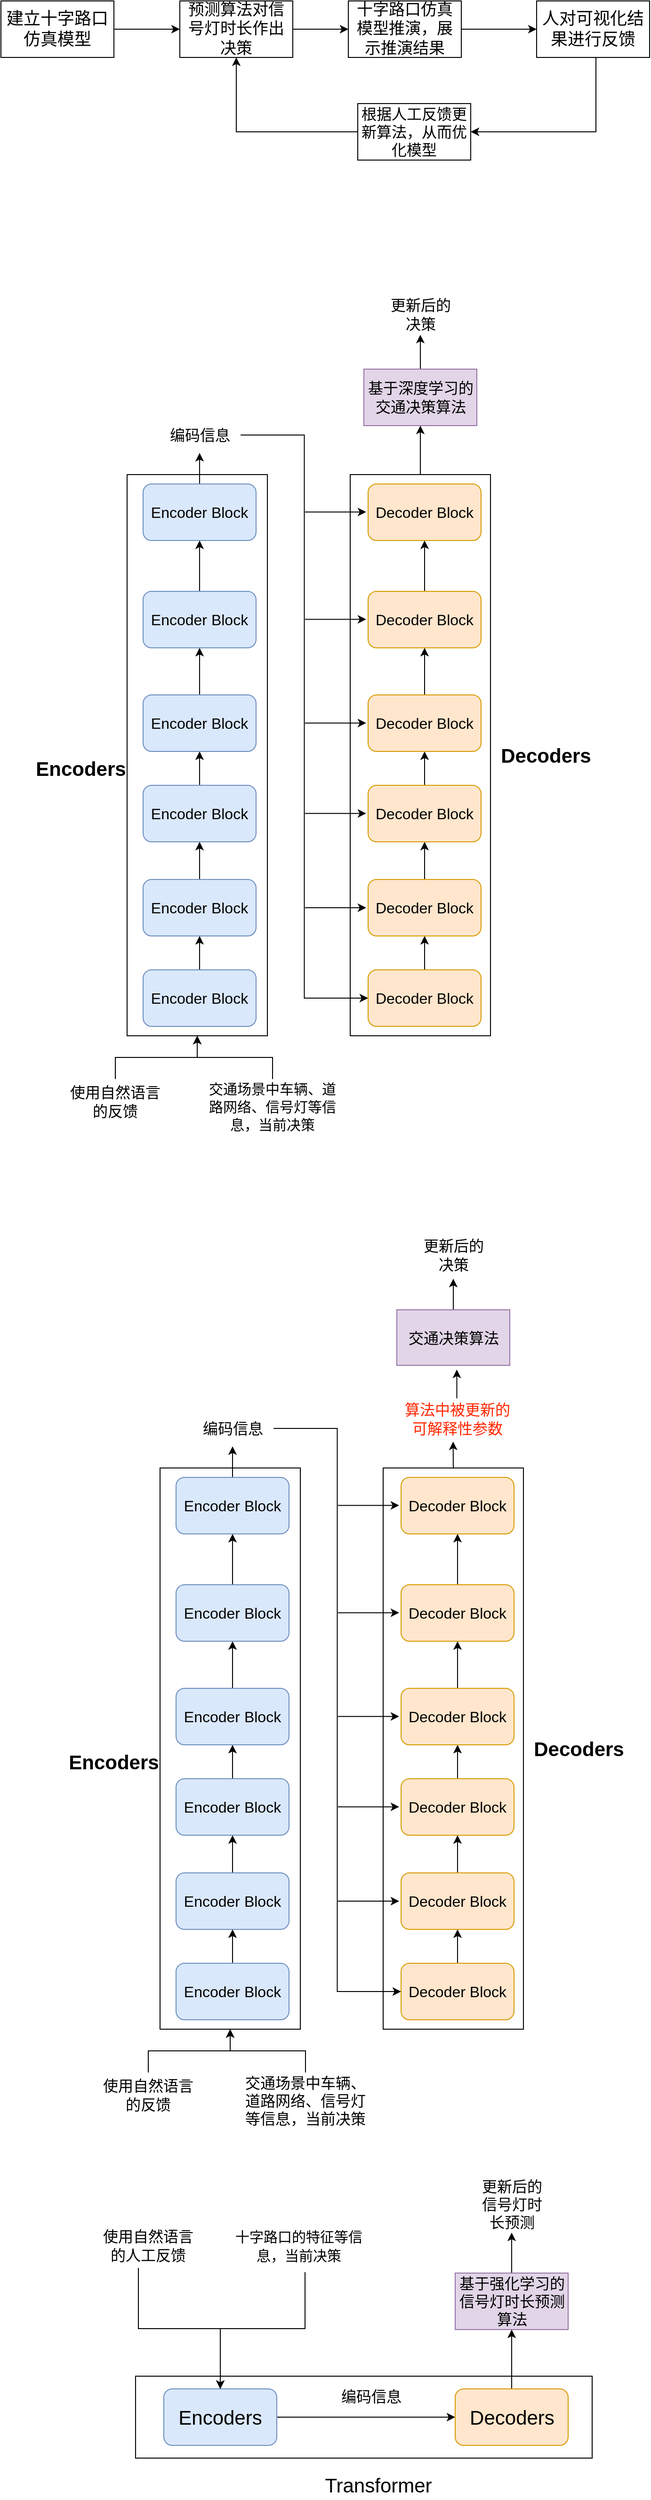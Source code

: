 <mxfile version="20.8.20" type="github">
  <diagram name="第 1 页" id="kj1M-bRNRRDU2jlIfBdu">
    <mxGraphModel dx="658" dy="424" grid="0" gridSize="10" guides="1" tooltips="1" connect="1" arrows="1" fold="1" page="1" pageScale="1" pageWidth="827" pageHeight="1169" math="0" shadow="0">
      <root>
        <mxCell id="0" />
        <mxCell id="1" parent="0" />
        <mxCell id="dUawTV2lssQRrWlFkuC3-2" style="edgeStyle=orthogonalEdgeStyle;rounded=0;orthogonalLoop=1;jettySize=auto;html=1;" parent="1" source="dUawTV2lssQRrWlFkuC3-1" edge="1">
          <mxGeometry relative="1" as="geometry">
            <mxPoint x="210" y="240" as="targetPoint" />
          </mxGeometry>
        </mxCell>
        <mxCell id="dUawTV2lssQRrWlFkuC3-1" value="&lt;font style=&quot;font-size: 18px;&quot;&gt;建立十字路口仿真模型&lt;/font&gt;" style="rounded=0;whiteSpace=wrap;html=1;" parent="1" vertex="1">
          <mxGeometry x="20" y="210" width="120" height="60" as="geometry" />
        </mxCell>
        <mxCell id="dUawTV2lssQRrWlFkuC3-5" value="" style="edgeStyle=orthogonalEdgeStyle;rounded=0;orthogonalLoop=1;jettySize=auto;html=1;" parent="1" source="dUawTV2lssQRrWlFkuC3-3" target="dUawTV2lssQRrWlFkuC3-4" edge="1">
          <mxGeometry relative="1" as="geometry" />
        </mxCell>
        <mxCell id="dUawTV2lssQRrWlFkuC3-3" value="&lt;font style=&quot;font-size: 17px;&quot;&gt;预测算法对信号灯时长作出决策&lt;/font&gt;" style="rounded=0;whiteSpace=wrap;html=1;" parent="1" vertex="1">
          <mxGeometry x="210" y="210" width="120" height="60" as="geometry" />
        </mxCell>
        <mxCell id="dUawTV2lssQRrWlFkuC3-7" value="" style="edgeStyle=orthogonalEdgeStyle;rounded=0;orthogonalLoop=1;jettySize=auto;html=1;" parent="1" source="dUawTV2lssQRrWlFkuC3-4" target="dUawTV2lssQRrWlFkuC3-6" edge="1">
          <mxGeometry relative="1" as="geometry" />
        </mxCell>
        <mxCell id="dUawTV2lssQRrWlFkuC3-4" value="&lt;font style=&quot;font-size: 17px;&quot;&gt;十字路口仿真模型推演，展示推演结果&lt;/font&gt;" style="rounded=0;whiteSpace=wrap;html=1;fontSize=17;" parent="1" vertex="1">
          <mxGeometry x="389" y="210" width="120" height="60" as="geometry" />
        </mxCell>
        <mxCell id="dUawTV2lssQRrWlFkuC3-14" style="edgeStyle=orthogonalEdgeStyle;rounded=0;orthogonalLoop=1;jettySize=auto;html=1;entryX=1;entryY=0.5;entryDx=0;entryDy=0;" parent="1" source="dUawTV2lssQRrWlFkuC3-6" target="dUawTV2lssQRrWlFkuC3-10" edge="1">
          <mxGeometry relative="1" as="geometry">
            <mxPoint x="615" y="364" as="targetPoint" />
            <Array as="points">
              <mxPoint x="652" y="349" />
            </Array>
          </mxGeometry>
        </mxCell>
        <mxCell id="dUawTV2lssQRrWlFkuC3-6" value="&lt;font style=&quot;font-size: 18px;&quot;&gt;人对可视化结果进行反馈&lt;/font&gt;" style="rounded=0;whiteSpace=wrap;html=1;" parent="1" vertex="1">
          <mxGeometry x="589" y="210" width="120" height="60" as="geometry" />
        </mxCell>
        <mxCell id="dUawTV2lssQRrWlFkuC3-13" style="edgeStyle=orthogonalEdgeStyle;rounded=0;orthogonalLoop=1;jettySize=auto;html=1;entryX=0.5;entryY=1;entryDx=0;entryDy=0;" parent="1" source="dUawTV2lssQRrWlFkuC3-10" target="dUawTV2lssQRrWlFkuC3-3" edge="1">
          <mxGeometry relative="1" as="geometry" />
        </mxCell>
        <mxCell id="dUawTV2lssQRrWlFkuC3-10" value="&lt;font style=&quot;font-size: 16px;&quot;&gt;根据人工反馈更新算法，从而优化模型&lt;/font&gt;" style="rounded=0;whiteSpace=wrap;html=1;" parent="1" vertex="1">
          <mxGeometry x="399" y="319" width="120" height="60" as="geometry" />
        </mxCell>
        <mxCell id="msFtBlupD_CS-FYrTxtx-6" value="" style="edgeStyle=orthogonalEdgeStyle;rounded=0;orthogonalLoop=1;jettySize=auto;html=1;fontSize=16;" parent="1" source="msFtBlupD_CS-FYrTxtx-1" target="msFtBlupD_CS-FYrTxtx-5" edge="1">
          <mxGeometry relative="1" as="geometry" />
        </mxCell>
        <mxCell id="msFtBlupD_CS-FYrTxtx-1" value="Encoder Block" style="rounded=1;whiteSpace=wrap;html=1;fontSize=16;fillColor=#dae8fc;strokeColor=#6c8ebf;" parent="1" vertex="1">
          <mxGeometry x="171" y="1239" width="120" height="60" as="geometry" />
        </mxCell>
        <mxCell id="msFtBlupD_CS-FYrTxtx-9" value="" style="edgeStyle=orthogonalEdgeStyle;rounded=0;orthogonalLoop=1;jettySize=auto;html=1;fontSize=16;" parent="1" source="msFtBlupD_CS-FYrTxtx-5" target="msFtBlupD_CS-FYrTxtx-8" edge="1">
          <mxGeometry relative="1" as="geometry" />
        </mxCell>
        <mxCell id="msFtBlupD_CS-FYrTxtx-5" value="Encoder Block" style="rounded=1;whiteSpace=wrap;html=1;fontSize=16;fillColor=#dae8fc;strokeColor=#6c8ebf;" parent="1" vertex="1">
          <mxGeometry x="171" y="1143" width="120" height="60" as="geometry" />
        </mxCell>
        <mxCell id="msFtBlupD_CS-FYrTxtx-11" value="" style="edgeStyle=orthogonalEdgeStyle;rounded=0;orthogonalLoop=1;jettySize=auto;html=1;fontSize=16;" parent="1" source="msFtBlupD_CS-FYrTxtx-8" target="msFtBlupD_CS-FYrTxtx-10" edge="1">
          <mxGeometry relative="1" as="geometry" />
        </mxCell>
        <mxCell id="msFtBlupD_CS-FYrTxtx-8" value="Encoder Block" style="rounded=1;whiteSpace=wrap;html=1;fontSize=16;fillColor=#dae8fc;strokeColor=#6c8ebf;" parent="1" vertex="1">
          <mxGeometry x="171" y="1043" width="120" height="60" as="geometry" />
        </mxCell>
        <mxCell id="msFtBlupD_CS-FYrTxtx-13" value="" style="edgeStyle=orthogonalEdgeStyle;rounded=0;orthogonalLoop=1;jettySize=auto;html=1;fontSize=16;" parent="1" source="msFtBlupD_CS-FYrTxtx-10" target="msFtBlupD_CS-FYrTxtx-12" edge="1">
          <mxGeometry relative="1" as="geometry" />
        </mxCell>
        <mxCell id="msFtBlupD_CS-FYrTxtx-10" value="Encoder Block" style="rounded=1;whiteSpace=wrap;html=1;fontSize=16;fillColor=#dae8fc;strokeColor=#6c8ebf;" parent="1" vertex="1">
          <mxGeometry x="171" y="947" width="120" height="60" as="geometry" />
        </mxCell>
        <mxCell id="msFtBlupD_CS-FYrTxtx-16" value="" style="edgeStyle=orthogonalEdgeStyle;rounded=0;orthogonalLoop=1;jettySize=auto;html=1;fontSize=16;" parent="1" source="msFtBlupD_CS-FYrTxtx-12" target="msFtBlupD_CS-FYrTxtx-15" edge="1">
          <mxGeometry relative="1" as="geometry" />
        </mxCell>
        <mxCell id="msFtBlupD_CS-FYrTxtx-12" value="Encoder Block" style="rounded=1;whiteSpace=wrap;html=1;fontSize=16;fillColor=#dae8fc;strokeColor=#6c8ebf;" parent="1" vertex="1">
          <mxGeometry x="171" y="837" width="120" height="60" as="geometry" />
        </mxCell>
        <mxCell id="msFtBlupD_CS-FYrTxtx-39" style="edgeStyle=orthogonalEdgeStyle;rounded=0;orthogonalLoop=1;jettySize=auto;html=1;fontSize=16;" parent="1" source="msFtBlupD_CS-FYrTxtx-15" target="msFtBlupD_CS-FYrTxtx-30" edge="1">
          <mxGeometry relative="1" as="geometry" />
        </mxCell>
        <mxCell id="msFtBlupD_CS-FYrTxtx-15" value="Encoder Block" style="rounded=1;whiteSpace=wrap;html=1;fontSize=16;fillColor=#dae8fc;strokeColor=#6c8ebf;" parent="1" vertex="1">
          <mxGeometry x="171" y="723" width="120" height="60" as="geometry" />
        </mxCell>
        <mxCell id="msFtBlupD_CS-FYrTxtx-19" value="" style="edgeStyle=orthogonalEdgeStyle;rounded=0;orthogonalLoop=1;jettySize=auto;html=1;fontSize=16;" parent="1" source="msFtBlupD_CS-FYrTxtx-17" target="msFtBlupD_CS-FYrTxtx-18" edge="1">
          <mxGeometry relative="1" as="geometry" />
        </mxCell>
        <mxCell id="msFtBlupD_CS-FYrTxtx-17" value="Decoder Block" style="rounded=1;whiteSpace=wrap;html=1;fontSize=16;fillColor=#ffe6cc;strokeColor=#d79b00;" parent="1" vertex="1">
          <mxGeometry x="410" y="1239" width="120" height="60" as="geometry" />
        </mxCell>
        <mxCell id="msFtBlupD_CS-FYrTxtx-21" value="" style="edgeStyle=orthogonalEdgeStyle;rounded=0;orthogonalLoop=1;jettySize=auto;html=1;fontSize=16;" parent="1" source="msFtBlupD_CS-FYrTxtx-18" target="msFtBlupD_CS-FYrTxtx-20" edge="1">
          <mxGeometry relative="1" as="geometry" />
        </mxCell>
        <mxCell id="msFtBlupD_CS-FYrTxtx-18" value="Decoder Block" style="rounded=1;whiteSpace=wrap;html=1;fontSize=16;fillColor=#ffe6cc;strokeColor=#d79b00;" parent="1" vertex="1">
          <mxGeometry x="410" y="1143" width="120" height="60" as="geometry" />
        </mxCell>
        <mxCell id="msFtBlupD_CS-FYrTxtx-23" value="" style="edgeStyle=orthogonalEdgeStyle;rounded=0;orthogonalLoop=1;jettySize=auto;html=1;fontSize=16;" parent="1" source="msFtBlupD_CS-FYrTxtx-20" target="msFtBlupD_CS-FYrTxtx-22" edge="1">
          <mxGeometry relative="1" as="geometry" />
        </mxCell>
        <mxCell id="msFtBlupD_CS-FYrTxtx-20" value="Decoder Block" style="rounded=1;whiteSpace=wrap;html=1;fontSize=16;fillColor=#ffe6cc;strokeColor=#d79b00;" parent="1" vertex="1">
          <mxGeometry x="410" y="1043" width="120" height="60" as="geometry" />
        </mxCell>
        <mxCell id="msFtBlupD_CS-FYrTxtx-25" value="" style="edgeStyle=orthogonalEdgeStyle;rounded=0;orthogonalLoop=1;jettySize=auto;html=1;fontSize=16;" parent="1" source="msFtBlupD_CS-FYrTxtx-22" target="msFtBlupD_CS-FYrTxtx-24" edge="1">
          <mxGeometry relative="1" as="geometry" />
        </mxCell>
        <mxCell id="msFtBlupD_CS-FYrTxtx-22" value="Decoder Block" style="rounded=1;whiteSpace=wrap;html=1;fontSize=16;fillColor=#ffe6cc;strokeColor=#d79b00;" parent="1" vertex="1">
          <mxGeometry x="410" y="947" width="120" height="60" as="geometry" />
        </mxCell>
        <mxCell id="msFtBlupD_CS-FYrTxtx-27" value="" style="edgeStyle=orthogonalEdgeStyle;rounded=0;orthogonalLoop=1;jettySize=auto;html=1;fontSize=16;" parent="1" source="msFtBlupD_CS-FYrTxtx-24" target="msFtBlupD_CS-FYrTxtx-26" edge="1">
          <mxGeometry relative="1" as="geometry" />
        </mxCell>
        <mxCell id="msFtBlupD_CS-FYrTxtx-24" value="Decoder Block" style="rounded=1;whiteSpace=wrap;html=1;fontSize=16;fillColor=#ffe6cc;strokeColor=#d79b00;" parent="1" vertex="1">
          <mxGeometry x="410" y="837" width="120" height="60" as="geometry" />
        </mxCell>
        <mxCell id="msFtBlupD_CS-FYrTxtx-26" value="Decoder Block" style="rounded=1;whiteSpace=wrap;html=1;fontSize=16;fillColor=#ffe6cc;strokeColor=#d79b00;" parent="1" vertex="1">
          <mxGeometry x="410" y="723" width="120" height="60" as="geometry" />
        </mxCell>
        <mxCell id="msFtBlupD_CS-FYrTxtx-37" style="edgeStyle=orthogonalEdgeStyle;rounded=0;orthogonalLoop=1;jettySize=auto;html=1;entryX=0;entryY=0.5;entryDx=0;entryDy=0;fontSize=16;" parent="1" source="msFtBlupD_CS-FYrTxtx-30" target="msFtBlupD_CS-FYrTxtx-17" edge="1">
          <mxGeometry relative="1" as="geometry" />
        </mxCell>
        <mxCell id="msFtBlupD_CS-FYrTxtx-30" value="编码信息" style="text;strokeColor=none;align=center;fillColor=none;html=1;verticalAlign=middle;whiteSpace=wrap;rounded=0;fontSize=16;" parent="1" vertex="1">
          <mxGeometry x="187.5" y="652" width="87" height="38" as="geometry" />
        </mxCell>
        <mxCell id="msFtBlupD_CS-FYrTxtx-32" value="" style="endArrow=classic;html=1;rounded=0;fontSize=16;" parent="1" edge="1">
          <mxGeometry width="50" height="50" relative="1" as="geometry">
            <mxPoint x="343" y="1173" as="sourcePoint" />
            <mxPoint x="408" y="1173" as="targetPoint" />
          </mxGeometry>
        </mxCell>
        <mxCell id="msFtBlupD_CS-FYrTxtx-33" value="" style="endArrow=classic;html=1;rounded=0;fontSize=16;" parent="1" edge="1">
          <mxGeometry width="50" height="50" relative="1" as="geometry">
            <mxPoint x="343" y="1072.83" as="sourcePoint" />
            <mxPoint x="408" y="1072.83" as="targetPoint" />
          </mxGeometry>
        </mxCell>
        <mxCell id="msFtBlupD_CS-FYrTxtx-34" value="" style="endArrow=classic;html=1;rounded=0;fontSize=16;" parent="1" edge="1">
          <mxGeometry width="50" height="50" relative="1" as="geometry">
            <mxPoint x="343" y="976.83" as="sourcePoint" />
            <mxPoint x="408" y="976.83" as="targetPoint" />
          </mxGeometry>
        </mxCell>
        <mxCell id="msFtBlupD_CS-FYrTxtx-35" value="" style="endArrow=classic;html=1;rounded=0;fontSize=16;" parent="1" edge="1">
          <mxGeometry width="50" height="50" relative="1" as="geometry">
            <mxPoint x="343" y="866.71" as="sourcePoint" />
            <mxPoint x="408" y="866.71" as="targetPoint" />
          </mxGeometry>
        </mxCell>
        <mxCell id="msFtBlupD_CS-FYrTxtx-36" value="" style="endArrow=classic;html=1;rounded=0;fontSize=16;" parent="1" edge="1">
          <mxGeometry width="50" height="50" relative="1" as="geometry">
            <mxPoint x="343" y="752.71" as="sourcePoint" />
            <mxPoint x="408" y="752.71" as="targetPoint" />
          </mxGeometry>
        </mxCell>
        <mxCell id="msFtBlupD_CS-FYrTxtx-40" value="" style="rounded=0;whiteSpace=wrap;html=1;fontSize=16;fillColor=none;" parent="1" vertex="1">
          <mxGeometry x="154" y="713" width="149" height="596" as="geometry" />
        </mxCell>
        <mxCell id="msFtBlupD_CS-FYrTxtx-59" value="" style="edgeStyle=orthogonalEdgeStyle;rounded=0;orthogonalLoop=1;jettySize=auto;html=1;fontSize=16;" parent="1" source="msFtBlupD_CS-FYrTxtx-42" target="msFtBlupD_CS-FYrTxtx-58" edge="1">
          <mxGeometry relative="1" as="geometry" />
        </mxCell>
        <mxCell id="msFtBlupD_CS-FYrTxtx-42" value="" style="rounded=0;whiteSpace=wrap;html=1;fontSize=16;fillColor=none;" parent="1" vertex="1">
          <mxGeometry x="391" y="713" width="149" height="596" as="geometry" />
        </mxCell>
        <mxCell id="msFtBlupD_CS-FYrTxtx-43" value="&lt;font style=&quot;font-size: 21px;&quot;&gt;&lt;b&gt;Encoders&lt;/b&gt;&lt;/font&gt;" style="text;strokeColor=none;align=center;fillColor=none;html=1;verticalAlign=middle;whiteSpace=wrap;rounded=0;fontSize=16;" parent="1" vertex="1">
          <mxGeometry x="56" y="987" width="98" height="76" as="geometry" />
        </mxCell>
        <mxCell id="msFtBlupD_CS-FYrTxtx-44" value="&lt;font style=&quot;font-size: 21px;&quot;&gt;&lt;b&gt;Decoders&lt;/b&gt;&lt;/font&gt;" style="text;strokeColor=none;align=center;fillColor=none;html=1;verticalAlign=middle;whiteSpace=wrap;rounded=0;fontSize=16;" parent="1" vertex="1">
          <mxGeometry x="550" y="973" width="98" height="76" as="geometry" />
        </mxCell>
        <mxCell id="msFtBlupD_CS-FYrTxtx-49" style="edgeStyle=orthogonalEdgeStyle;rounded=0;orthogonalLoop=1;jettySize=auto;html=1;entryX=0.5;entryY=1;entryDx=0;entryDy=0;fontSize=16;" parent="1" source="msFtBlupD_CS-FYrTxtx-47" target="msFtBlupD_CS-FYrTxtx-40" edge="1">
          <mxGeometry relative="1" as="geometry" />
        </mxCell>
        <mxCell id="msFtBlupD_CS-FYrTxtx-47" value="使用自然语言的反馈" style="text;strokeColor=none;align=center;fillColor=none;html=1;verticalAlign=middle;whiteSpace=wrap;rounded=0;fontSize=16;" parent="1" vertex="1">
          <mxGeometry x="87" y="1355" width="109" height="48" as="geometry" />
        </mxCell>
        <mxCell id="msFtBlupD_CS-FYrTxtx-52" style="edgeStyle=orthogonalEdgeStyle;rounded=0;orthogonalLoop=1;jettySize=auto;html=1;entryX=0.5;entryY=1;entryDx=0;entryDy=0;fontSize=16;" parent="1" source="msFtBlupD_CS-FYrTxtx-48" target="msFtBlupD_CS-FYrTxtx-40" edge="1">
          <mxGeometry relative="1" as="geometry" />
        </mxCell>
        <mxCell id="msFtBlupD_CS-FYrTxtx-48" value="&lt;font style=&quot;font-size: 15px;&quot;&gt;交通场景中车辆、道路网络、信号灯等信息，当前决策&lt;/font&gt;" style="text;strokeColor=none;align=center;fillColor=none;html=1;verticalAlign=middle;whiteSpace=wrap;rounded=0;fontSize=16;" parent="1" vertex="1">
          <mxGeometry x="239" y="1355" width="139" height="57" as="geometry" />
        </mxCell>
        <mxCell id="msFtBlupD_CS-FYrTxtx-61" style="edgeStyle=orthogonalEdgeStyle;rounded=0;orthogonalLoop=1;jettySize=auto;html=1;fontSize=16;" parent="1" source="msFtBlupD_CS-FYrTxtx-58" edge="1">
          <mxGeometry relative="1" as="geometry">
            <mxPoint x="465.5" y="564.552" as="targetPoint" />
          </mxGeometry>
        </mxCell>
        <mxCell id="msFtBlupD_CS-FYrTxtx-58" value="基于深度学习的交通决策算法" style="whiteSpace=wrap;html=1;fontSize=16;fillColor=#e1d5e7;rounded=0;strokeColor=#9673a6;" parent="1" vertex="1">
          <mxGeometry x="405.5" y="601" width="120" height="60" as="geometry" />
        </mxCell>
        <mxCell id="msFtBlupD_CS-FYrTxtx-60" value="更新后的决策" style="text;strokeColor=none;align=center;fillColor=none;html=1;verticalAlign=middle;whiteSpace=wrap;rounded=0;fontSize=16;" parent="1" vertex="1">
          <mxGeometry x="428.5" y="528" width="74" height="30" as="geometry" />
        </mxCell>
        <mxCell id="msFtBlupD_CS-FYrTxtx-62" value="" style="edgeStyle=orthogonalEdgeStyle;rounded=0;orthogonalLoop=1;jettySize=auto;html=1;fontSize=16;" parent="1" source="msFtBlupD_CS-FYrTxtx-63" target="msFtBlupD_CS-FYrTxtx-65" edge="1">
          <mxGeometry relative="1" as="geometry" />
        </mxCell>
        <mxCell id="msFtBlupD_CS-FYrTxtx-63" value="Encoder Block" style="rounded=1;whiteSpace=wrap;html=1;fontSize=16;fillColor=#dae8fc;strokeColor=#6c8ebf;" parent="1" vertex="1">
          <mxGeometry x="206" y="2294" width="120" height="60" as="geometry" />
        </mxCell>
        <mxCell id="msFtBlupD_CS-FYrTxtx-64" value="" style="edgeStyle=orthogonalEdgeStyle;rounded=0;orthogonalLoop=1;jettySize=auto;html=1;fontSize=16;" parent="1" source="msFtBlupD_CS-FYrTxtx-65" target="msFtBlupD_CS-FYrTxtx-67" edge="1">
          <mxGeometry relative="1" as="geometry" />
        </mxCell>
        <mxCell id="msFtBlupD_CS-FYrTxtx-65" value="Encoder Block" style="rounded=1;whiteSpace=wrap;html=1;fontSize=16;fillColor=#dae8fc;strokeColor=#6c8ebf;" parent="1" vertex="1">
          <mxGeometry x="206" y="2198" width="120" height="60" as="geometry" />
        </mxCell>
        <mxCell id="msFtBlupD_CS-FYrTxtx-66" value="" style="edgeStyle=orthogonalEdgeStyle;rounded=0;orthogonalLoop=1;jettySize=auto;html=1;fontSize=16;" parent="1" source="msFtBlupD_CS-FYrTxtx-67" target="msFtBlupD_CS-FYrTxtx-69" edge="1">
          <mxGeometry relative="1" as="geometry" />
        </mxCell>
        <mxCell id="msFtBlupD_CS-FYrTxtx-67" value="Encoder Block" style="rounded=1;whiteSpace=wrap;html=1;fontSize=16;fillColor=#dae8fc;strokeColor=#6c8ebf;" parent="1" vertex="1">
          <mxGeometry x="206" y="2098" width="120" height="60" as="geometry" />
        </mxCell>
        <mxCell id="msFtBlupD_CS-FYrTxtx-68" value="" style="edgeStyle=orthogonalEdgeStyle;rounded=0;orthogonalLoop=1;jettySize=auto;html=1;fontSize=16;" parent="1" source="msFtBlupD_CS-FYrTxtx-69" target="msFtBlupD_CS-FYrTxtx-71" edge="1">
          <mxGeometry relative="1" as="geometry" />
        </mxCell>
        <mxCell id="msFtBlupD_CS-FYrTxtx-69" value="Encoder Block" style="rounded=1;whiteSpace=wrap;html=1;fontSize=16;fillColor=#dae8fc;strokeColor=#6c8ebf;" parent="1" vertex="1">
          <mxGeometry x="206" y="2002" width="120" height="60" as="geometry" />
        </mxCell>
        <mxCell id="msFtBlupD_CS-FYrTxtx-70" value="" style="edgeStyle=orthogonalEdgeStyle;rounded=0;orthogonalLoop=1;jettySize=auto;html=1;fontSize=16;" parent="1" source="msFtBlupD_CS-FYrTxtx-71" target="msFtBlupD_CS-FYrTxtx-73" edge="1">
          <mxGeometry relative="1" as="geometry" />
        </mxCell>
        <mxCell id="msFtBlupD_CS-FYrTxtx-71" value="Encoder Block" style="rounded=1;whiteSpace=wrap;html=1;fontSize=16;fillColor=#dae8fc;strokeColor=#6c8ebf;" parent="1" vertex="1">
          <mxGeometry x="206" y="1892" width="120" height="60" as="geometry" />
        </mxCell>
        <mxCell id="msFtBlupD_CS-FYrTxtx-72" style="edgeStyle=orthogonalEdgeStyle;rounded=0;orthogonalLoop=1;jettySize=auto;html=1;fontSize=16;" parent="1" source="msFtBlupD_CS-FYrTxtx-73" target="msFtBlupD_CS-FYrTxtx-86" edge="1">
          <mxGeometry relative="1" as="geometry" />
        </mxCell>
        <mxCell id="msFtBlupD_CS-FYrTxtx-73" value="Encoder Block" style="rounded=1;whiteSpace=wrap;html=1;fontSize=16;fillColor=#dae8fc;strokeColor=#6c8ebf;" parent="1" vertex="1">
          <mxGeometry x="206" y="1778" width="120" height="60" as="geometry" />
        </mxCell>
        <mxCell id="msFtBlupD_CS-FYrTxtx-74" value="" style="edgeStyle=orthogonalEdgeStyle;rounded=0;orthogonalLoop=1;jettySize=auto;html=1;fontSize=16;" parent="1" source="msFtBlupD_CS-FYrTxtx-75" target="msFtBlupD_CS-FYrTxtx-77" edge="1">
          <mxGeometry relative="1" as="geometry" />
        </mxCell>
        <mxCell id="msFtBlupD_CS-FYrTxtx-75" value="Decoder Block" style="rounded=1;whiteSpace=wrap;html=1;fontSize=16;fillColor=#ffe6cc;strokeColor=#d79b00;" parent="1" vertex="1">
          <mxGeometry x="445" y="2294" width="120" height="60" as="geometry" />
        </mxCell>
        <mxCell id="msFtBlupD_CS-FYrTxtx-76" value="" style="edgeStyle=orthogonalEdgeStyle;rounded=0;orthogonalLoop=1;jettySize=auto;html=1;fontSize=16;" parent="1" source="msFtBlupD_CS-FYrTxtx-77" target="msFtBlupD_CS-FYrTxtx-79" edge="1">
          <mxGeometry relative="1" as="geometry" />
        </mxCell>
        <mxCell id="msFtBlupD_CS-FYrTxtx-77" value="Decoder Block" style="rounded=1;whiteSpace=wrap;html=1;fontSize=16;fillColor=#ffe6cc;strokeColor=#d79b00;" parent="1" vertex="1">
          <mxGeometry x="445" y="2198" width="120" height="60" as="geometry" />
        </mxCell>
        <mxCell id="msFtBlupD_CS-FYrTxtx-78" value="" style="edgeStyle=orthogonalEdgeStyle;rounded=0;orthogonalLoop=1;jettySize=auto;html=1;fontSize=16;" parent="1" source="msFtBlupD_CS-FYrTxtx-79" target="msFtBlupD_CS-FYrTxtx-81" edge="1">
          <mxGeometry relative="1" as="geometry" />
        </mxCell>
        <mxCell id="msFtBlupD_CS-FYrTxtx-79" value="Decoder Block" style="rounded=1;whiteSpace=wrap;html=1;fontSize=16;fillColor=#ffe6cc;strokeColor=#d79b00;" parent="1" vertex="1">
          <mxGeometry x="445" y="2098" width="120" height="60" as="geometry" />
        </mxCell>
        <mxCell id="msFtBlupD_CS-FYrTxtx-80" value="" style="edgeStyle=orthogonalEdgeStyle;rounded=0;orthogonalLoop=1;jettySize=auto;html=1;fontSize=16;" parent="1" source="msFtBlupD_CS-FYrTxtx-81" target="msFtBlupD_CS-FYrTxtx-83" edge="1">
          <mxGeometry relative="1" as="geometry" />
        </mxCell>
        <mxCell id="msFtBlupD_CS-FYrTxtx-81" value="Decoder Block" style="rounded=1;whiteSpace=wrap;html=1;fontSize=16;fillColor=#ffe6cc;strokeColor=#d79b00;" parent="1" vertex="1">
          <mxGeometry x="445" y="2002" width="120" height="60" as="geometry" />
        </mxCell>
        <mxCell id="msFtBlupD_CS-FYrTxtx-82" value="" style="edgeStyle=orthogonalEdgeStyle;rounded=0;orthogonalLoop=1;jettySize=auto;html=1;fontSize=16;" parent="1" source="msFtBlupD_CS-FYrTxtx-83" target="msFtBlupD_CS-FYrTxtx-84" edge="1">
          <mxGeometry relative="1" as="geometry" />
        </mxCell>
        <mxCell id="msFtBlupD_CS-FYrTxtx-83" value="Decoder Block" style="rounded=1;whiteSpace=wrap;html=1;fontSize=16;fillColor=#ffe6cc;strokeColor=#d79b00;" parent="1" vertex="1">
          <mxGeometry x="445" y="1892" width="120" height="60" as="geometry" />
        </mxCell>
        <mxCell id="msFtBlupD_CS-FYrTxtx-84" value="Decoder Block" style="rounded=1;whiteSpace=wrap;html=1;fontSize=16;fillColor=#ffe6cc;strokeColor=#d79b00;" parent="1" vertex="1">
          <mxGeometry x="445" y="1778" width="120" height="60" as="geometry" />
        </mxCell>
        <mxCell id="msFtBlupD_CS-FYrTxtx-85" style="edgeStyle=orthogonalEdgeStyle;rounded=0;orthogonalLoop=1;jettySize=auto;html=1;entryX=0;entryY=0.5;entryDx=0;entryDy=0;fontSize=16;" parent="1" source="msFtBlupD_CS-FYrTxtx-86" target="msFtBlupD_CS-FYrTxtx-75" edge="1">
          <mxGeometry relative="1" as="geometry" />
        </mxCell>
        <mxCell id="msFtBlupD_CS-FYrTxtx-86" value="编码信息" style="text;strokeColor=none;align=center;fillColor=none;html=1;verticalAlign=middle;whiteSpace=wrap;rounded=0;fontSize=16;" parent="1" vertex="1">
          <mxGeometry x="222.5" y="1707" width="87" height="38" as="geometry" />
        </mxCell>
        <mxCell id="msFtBlupD_CS-FYrTxtx-87" value="" style="endArrow=classic;html=1;rounded=0;fontSize=16;" parent="1" edge="1">
          <mxGeometry width="50" height="50" relative="1" as="geometry">
            <mxPoint x="378" y="2228" as="sourcePoint" />
            <mxPoint x="443" y="2228" as="targetPoint" />
          </mxGeometry>
        </mxCell>
        <mxCell id="msFtBlupD_CS-FYrTxtx-88" value="" style="endArrow=classic;html=1;rounded=0;fontSize=16;" parent="1" edge="1">
          <mxGeometry width="50" height="50" relative="1" as="geometry">
            <mxPoint x="378" y="2127.83" as="sourcePoint" />
            <mxPoint x="443" y="2127.83" as="targetPoint" />
          </mxGeometry>
        </mxCell>
        <mxCell id="msFtBlupD_CS-FYrTxtx-89" value="" style="endArrow=classic;html=1;rounded=0;fontSize=16;" parent="1" edge="1">
          <mxGeometry width="50" height="50" relative="1" as="geometry">
            <mxPoint x="378" y="2031.83" as="sourcePoint" />
            <mxPoint x="443" y="2031.83" as="targetPoint" />
          </mxGeometry>
        </mxCell>
        <mxCell id="msFtBlupD_CS-FYrTxtx-90" value="" style="endArrow=classic;html=1;rounded=0;fontSize=16;" parent="1" edge="1">
          <mxGeometry width="50" height="50" relative="1" as="geometry">
            <mxPoint x="378" y="1921.71" as="sourcePoint" />
            <mxPoint x="443" y="1921.71" as="targetPoint" />
          </mxGeometry>
        </mxCell>
        <mxCell id="msFtBlupD_CS-FYrTxtx-91" value="" style="endArrow=classic;html=1;rounded=0;fontSize=16;" parent="1" edge="1">
          <mxGeometry width="50" height="50" relative="1" as="geometry">
            <mxPoint x="378" y="1807.71" as="sourcePoint" />
            <mxPoint x="443" y="1807.71" as="targetPoint" />
          </mxGeometry>
        </mxCell>
        <mxCell id="msFtBlupD_CS-FYrTxtx-92" value="" style="rounded=0;whiteSpace=wrap;html=1;fontSize=16;fillColor=none;" parent="1" vertex="1">
          <mxGeometry x="189" y="1768" width="149" height="596" as="geometry" />
        </mxCell>
        <mxCell id="msFtBlupD_CS-FYrTxtx-105" style="edgeStyle=orthogonalEdgeStyle;rounded=0;orthogonalLoop=1;jettySize=auto;html=1;exitX=0.5;exitY=0;exitDx=0;exitDy=0;fontSize=16;" parent="1" source="msFtBlupD_CS-FYrTxtx-94" edge="1">
          <mxGeometry relative="1" as="geometry">
            <mxPoint x="500.294" y="1739.941" as="targetPoint" />
          </mxGeometry>
        </mxCell>
        <mxCell id="msFtBlupD_CS-FYrTxtx-94" value="" style="rounded=0;whiteSpace=wrap;html=1;fontSize=16;fillColor=none;" parent="1" vertex="1">
          <mxGeometry x="426" y="1768" width="149" height="596" as="geometry" />
        </mxCell>
        <mxCell id="msFtBlupD_CS-FYrTxtx-95" value="&lt;font style=&quot;font-size: 21px;&quot;&gt;&lt;b&gt;Encoders&lt;/b&gt;&lt;/font&gt;" style="text;strokeColor=none;align=center;fillColor=none;html=1;verticalAlign=middle;whiteSpace=wrap;rounded=0;fontSize=16;" parent="1" vertex="1">
          <mxGeometry x="91" y="2042" width="98" height="76" as="geometry" />
        </mxCell>
        <mxCell id="msFtBlupD_CS-FYrTxtx-96" value="&lt;font style=&quot;font-size: 21px;&quot;&gt;&lt;b&gt;Decoders&lt;/b&gt;&lt;/font&gt;" style="text;strokeColor=none;align=center;fillColor=none;html=1;verticalAlign=middle;whiteSpace=wrap;rounded=0;fontSize=16;" parent="1" vertex="1">
          <mxGeometry x="585" y="2028" width="98" height="76" as="geometry" />
        </mxCell>
        <mxCell id="msFtBlupD_CS-FYrTxtx-97" style="edgeStyle=orthogonalEdgeStyle;rounded=0;orthogonalLoop=1;jettySize=auto;html=1;entryX=0.5;entryY=1;entryDx=0;entryDy=0;fontSize=16;" parent="1" source="msFtBlupD_CS-FYrTxtx-98" target="msFtBlupD_CS-FYrTxtx-92" edge="1">
          <mxGeometry relative="1" as="geometry" />
        </mxCell>
        <mxCell id="msFtBlupD_CS-FYrTxtx-98" value="使用自然语言的反馈" style="text;strokeColor=none;align=center;fillColor=none;html=1;verticalAlign=middle;whiteSpace=wrap;rounded=0;fontSize=16;" parent="1" vertex="1">
          <mxGeometry x="122" y="2410" width="109" height="48" as="geometry" />
        </mxCell>
        <mxCell id="msFtBlupD_CS-FYrTxtx-99" style="edgeStyle=orthogonalEdgeStyle;rounded=0;orthogonalLoop=1;jettySize=auto;html=1;entryX=0.5;entryY=1;entryDx=0;entryDy=0;fontSize=16;" parent="1" source="msFtBlupD_CS-FYrTxtx-100" target="msFtBlupD_CS-FYrTxtx-92" edge="1">
          <mxGeometry relative="1" as="geometry" />
        </mxCell>
        <mxCell id="msFtBlupD_CS-FYrTxtx-100" value="交通场景中车辆、道路网络、信号灯等信息，当前决策" style="text;strokeColor=none;align=center;fillColor=none;html=1;verticalAlign=middle;whiteSpace=wrap;rounded=0;fontSize=16;" parent="1" vertex="1">
          <mxGeometry x="274" y="2410" width="139" height="59" as="geometry" />
        </mxCell>
        <mxCell id="msFtBlupD_CS-FYrTxtx-107" style="edgeStyle=orthogonalEdgeStyle;rounded=0;orthogonalLoop=1;jettySize=auto;html=1;fontSize=16;" parent="1" source="msFtBlupD_CS-FYrTxtx-102" edge="1">
          <mxGeometry relative="1" as="geometry">
            <mxPoint x="500.5" y="1567" as="targetPoint" />
          </mxGeometry>
        </mxCell>
        <mxCell id="msFtBlupD_CS-FYrTxtx-102" value="交通决策算法" style="whiteSpace=wrap;html=1;fontSize=16;fillColor=#e1d5e7;rounded=0;strokeColor=#9673a6;" parent="1" vertex="1">
          <mxGeometry x="440.5" y="1600" width="120" height="59" as="geometry" />
        </mxCell>
        <mxCell id="msFtBlupD_CS-FYrTxtx-103" value="更新后的决策" style="text;strokeColor=none;align=center;fillColor=none;html=1;verticalAlign=middle;whiteSpace=wrap;rounded=0;fontSize=16;" parent="1" vertex="1">
          <mxGeometry x="463.5" y="1527" width="74" height="30" as="geometry" />
        </mxCell>
        <mxCell id="msFtBlupD_CS-FYrTxtx-110" style="edgeStyle=orthogonalEdgeStyle;rounded=0;orthogonalLoop=1;jettySize=auto;html=1;fontSize=16;" parent="1" source="msFtBlupD_CS-FYrTxtx-104" edge="1">
          <mxGeometry relative="1" as="geometry">
            <mxPoint x="504.25" y="1663.471" as="targetPoint" />
          </mxGeometry>
        </mxCell>
        <mxCell id="msFtBlupD_CS-FYrTxtx-104" value="算法中被更新的可解释性参数" style="text;strokeColor=none;align=center;fillColor=none;html=1;verticalAlign=middle;whiteSpace=wrap;rounded=0;fontSize=16;fontColor=#ff2600;" parent="1" vertex="1">
          <mxGeometry x="443.5" y="1694" width="121.5" height="43" as="geometry" />
        </mxCell>
        <mxCell id="WweJSm30jnENtZpqqi2R-43" style="edgeStyle=orthogonalEdgeStyle;rounded=0;orthogonalLoop=1;jettySize=auto;html=1;entryX=0;entryY=0.5;entryDx=0;entryDy=0;fontSize=17;" edge="1" parent="1" source="WweJSm30jnENtZpqqi2R-2" target="WweJSm30jnENtZpqqi2R-23">
          <mxGeometry relative="1" as="geometry" />
        </mxCell>
        <mxCell id="WweJSm30jnENtZpqqi2R-2" value="&lt;span style=&quot;border-color: var(--border-color); font-size: 21px;&quot;&gt;Encoders&lt;/span&gt;" style="rounded=1;whiteSpace=wrap;html=1;fontSize=16;fillColor=#dae8fc;strokeColor=#6c8ebf;" vertex="1" parent="1">
          <mxGeometry x="193" y="2746" width="120" height="60" as="geometry" />
        </mxCell>
        <mxCell id="WweJSm30jnENtZpqqi2R-57" style="edgeStyle=orthogonalEdgeStyle;rounded=0;orthogonalLoop=1;jettySize=auto;html=1;entryX=0.5;entryY=1;entryDx=0;entryDy=0;fontSize=17;" edge="1" parent="1" source="WweJSm30jnENtZpqqi2R-23" target="WweJSm30jnENtZpqqi2R-41">
          <mxGeometry relative="1" as="geometry" />
        </mxCell>
        <mxCell id="WweJSm30jnENtZpqqi2R-23" value="&lt;span style=&quot;border-color: var(--border-color); font-size: 21px;&quot;&gt;Decoders&lt;/span&gt;" style="rounded=1;whiteSpace=wrap;html=1;fontSize=16;fillColor=#ffe6cc;strokeColor=#d79b00;" vertex="1" parent="1">
          <mxGeometry x="502.5" y="2746" width="120" height="60" as="geometry" />
        </mxCell>
        <mxCell id="WweJSm30jnENtZpqqi2R-25" value="编码信息" style="text;strokeColor=none;align=center;fillColor=none;html=1;verticalAlign=middle;whiteSpace=wrap;rounded=0;fontSize=16;" vertex="1" parent="1">
          <mxGeometry x="370" y="2735" width="87" height="38" as="geometry" />
        </mxCell>
        <mxCell id="WweJSm30jnENtZpqqi2R-55" style="edgeStyle=orthogonalEdgeStyle;rounded=0;orthogonalLoop=1;jettySize=auto;html=1;fontSize=17;" edge="1" parent="1" source="WweJSm30jnENtZpqqi2R-37" target="WweJSm30jnENtZpqqi2R-2">
          <mxGeometry relative="1" as="geometry">
            <Array as="points">
              <mxPoint x="166" y="2682" />
              <mxPoint x="253" y="2682" />
            </Array>
          </mxGeometry>
        </mxCell>
        <mxCell id="WweJSm30jnENtZpqqi2R-37" value="使用自然语言的人工反馈" style="text;strokeColor=none;align=center;fillColor=none;html=1;verticalAlign=middle;whiteSpace=wrap;rounded=0;fontSize=16;" vertex="1" parent="1">
          <mxGeometry x="122" y="2569.5" width="109" height="48" as="geometry" />
        </mxCell>
        <mxCell id="WweJSm30jnENtZpqqi2R-54" style="edgeStyle=orthogonalEdgeStyle;rounded=0;orthogonalLoop=1;jettySize=auto;html=1;entryX=0.5;entryY=0;entryDx=0;entryDy=0;fontSize=17;" edge="1" parent="1" source="WweJSm30jnENtZpqqi2R-39" target="WweJSm30jnENtZpqqi2R-2">
          <mxGeometry relative="1" as="geometry">
            <Array as="points">
              <mxPoint x="343" y="2682" />
              <mxPoint x="253" y="2682" />
            </Array>
          </mxGeometry>
        </mxCell>
        <mxCell id="WweJSm30jnENtZpqqi2R-39" value="&lt;font style=&quot;font-size: 15px;&quot;&gt;十字路口的特征等信息，当前决策&lt;/font&gt;" style="text;strokeColor=none;align=center;fillColor=none;html=1;verticalAlign=middle;whiteSpace=wrap;rounded=0;fontSize=16;" vertex="1" parent="1">
          <mxGeometry x="266.5" y="2565" width="139" height="57" as="geometry" />
        </mxCell>
        <mxCell id="WweJSm30jnENtZpqqi2R-58" style="edgeStyle=orthogonalEdgeStyle;rounded=0;orthogonalLoop=1;jettySize=auto;html=1;fontSize=17;" edge="1" parent="1" source="WweJSm30jnENtZpqqi2R-41">
          <mxGeometry relative="1" as="geometry">
            <mxPoint x="562.5" y="2580" as="targetPoint" />
          </mxGeometry>
        </mxCell>
        <mxCell id="WweJSm30jnENtZpqqi2R-41" value="基于强化学习的信号灯时长预测算法" style="whiteSpace=wrap;html=1;fontSize=16;fillColor=#e1d5e7;rounded=0;strokeColor=#9673a6;" vertex="1" parent="1">
          <mxGeometry x="502.5" y="2623" width="120" height="60" as="geometry" />
        </mxCell>
        <mxCell id="WweJSm30jnENtZpqqi2R-42" value="更新后的信号灯时长预测" style="text;strokeColor=none;align=center;fillColor=none;html=1;verticalAlign=middle;whiteSpace=wrap;rounded=0;fontSize=16;" vertex="1" parent="1">
          <mxGeometry x="525.5" y="2535" width="74" height="30" as="geometry" />
        </mxCell>
        <mxCell id="WweJSm30jnENtZpqqi2R-59" value="" style="rounded=0;whiteSpace=wrap;html=1;fontSize=17;fillColor=none;" vertex="1" parent="1">
          <mxGeometry x="163" y="2732.5" width="485" height="87" as="geometry" />
        </mxCell>
        <mxCell id="WweJSm30jnENtZpqqi2R-60" value="&lt;font style=&quot;font-size: 21px;&quot;&gt;Transformer&lt;/font&gt;" style="text;strokeColor=none;align=center;fillColor=none;html=1;verticalAlign=middle;whiteSpace=wrap;rounded=0;fontSize=17;" vertex="1" parent="1">
          <mxGeometry x="345" y="2833" width="151.5" height="30" as="geometry" />
        </mxCell>
      </root>
    </mxGraphModel>
  </diagram>
</mxfile>
